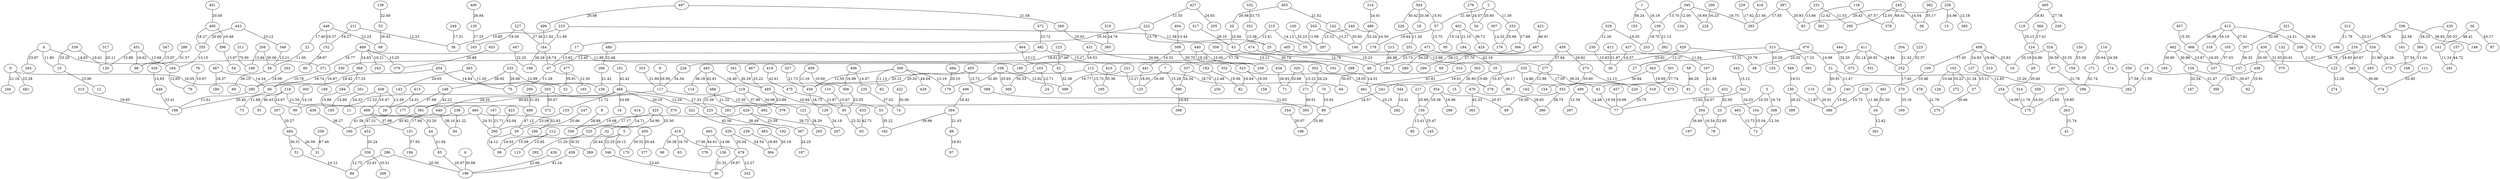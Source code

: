 graph G{
0--481 [label=23.28];
0--246 [label=21.16];
0--285 [label=16.05];
1--153 [label=56.24];
1--106 [label=16.19];
2--57 [label=21.49];
2--50 [label=20.60];
2--333 [label=11.30];
3--308 [label=16.74];
3--23 [label=10.55];
4--264 [label=23.87];
4--371 [label=14.45];
4--10 [label=11.80];
5--346 [label=22.25];
5--269 [label=20.44];
5--170 [label=20.12];
6--196 [label=30.68];
7--125 [label=16.09];
7--390 [label=15.29];
8--356 [label=28.88];
9--117 [label=29.59];
400--135 [label=26.84];
401--495 [label=20.00];
402--424 [label=39.72];
402--184 [label=21.10];
402--95 [label=15.14];
403--20 [label=26.98];
403--142 [label=21.02];
404--309 [label=13.44];
405--190 [label=17.76];
405--277 [label=13.98];
406--306 [label=16.98];
406--235 [label=14.07];
407--468 [label=15.35];
408--127 [label=24.83];
408--16 [label=23.83];
408--210 [label=18.68];
408--109 [label=17.45];
409--456 [label=11.16];
409--306 [label=10.60];
410--195 [label=35.38];
411--373 [label=32.14];
411--331 [label=26.92];
411--48 [label=25.02];
411--252 [label=24.84];
412--30 [label=21.87];
413--29 [label=14.01];
414--325 [label=14.71];
415--468 [label=36.98];
415--207 [label=27.91];
415--316 [label=16.19];
415--206 [label=14.51];
416--283 [label=21.46];
417--43 [label=29.16];
418--479 [label=27.90];
418--86 [label=26.38];
418--63 [label=19.70];
419--475 [label=42.61];
420--48 [label=23.76];
420--330 [label=18.61];
420--27 [label=12.27];
300--428 [label=44.04];
300--179 [label=13.19];
300--456 [label=12.59];
300--62 [label=11.13];
421--487 [label=46.91];
301--61 [label=27.74];
422--74 [label=30.06];
302--271 [label=26.24];
302--461 [label=14.51];
423--290 [label=43.04];
303--15 [label=30.80];
303--241 [label=19.01];
304--226 [label=30.42];
304--18 [label=20.38];
304--57 [label=15.91];
425--32 [label=25.30];
425--325 [label=24.90];
425--356 [label=19.68];
305--98 [label=14.19];
426--196 [label=22.66];
306--45 [label=23.55];
427--205 [label=24.83];
427--222 [label=11.55];
307--176 [label=14.33];
308--72 [label=12.34];
429--267 [label=28.72];
429--367 [label=23.39];
429--186 [label=17.17];
309--259 [label=30.70];
309--441 [label=14.52];
430--375 [label=31.93];
430--436 [label=26.00];
310--461 [label=41.81];
431--323 [label=26.66];
431--228 [label=19.53];
311--149 [label=75.00];
432--23 [label=32.00];
312--334 [label=33.21];
312--166 [label=11.79];
433--93 [label=42.71];
313--60 [label=25.92];
313--391 [label=17.23];
313--155 [label=10.29];
434--71 [label=28.93];
314--175 [label=11.76];
435--384 [label=26.25];
435--141 [label=20.33];
315--188 [label=19.85];
436--395 [label=11.33];
436--92 [label=10.91];
437--30 [label=14.57];
437--107 [label=11.04];
317--120 [label=20.11];
438--196 [label=41.24];
318--77 [label=25.75];
439--160 [label=36.27];
319--385 [label=24.76];
440--259 [label=18.18];
440--191 [label=15.00];
320--71 [label=20.88];
320--271 [label=15.23];
441--125 [label=18.03];
200--224 [label=16.23];
321--172 [label=56.39];
321--207 [label=32.06];
442--342 [label=13.12];
201--185 [label=13.89];
322--192 [label=45.56];
443--348 [label=23.12];
443--255 [label=20.60];
202--285 [label=18.08];
323--158 [label=19.05];
323--279 [label=18.05];
444--373 [label=32.20];
203--372 [label=50.07];
203--449 [label=28.55];
203--281 [label=12.34];
324--67 [label=36.56];
324--16 [label=35.19];
324--159 [label=33.55];
445--488 [label=62.81];
445--114 [label=38.18];
445--219 [label=16.40];
204--252 [label=21.33];
325--99 [label=15.09];
325--292 [label=11.20];
446--68 [label=22.23];
446--22 [label=17.40];
446--152 [label=16.37];
326--448 [label=15.83];
447--199 [label=22.25];
206--122 [label=11.67];
327--456 [label=21.73];
448--188 [label=23.41];
207--137 [label=36.32];
328--253 [label=16.05];
328--230 [label=11.26];
449--452 [label=47.31];
449--94 [label=38.10];
208--39 [label=30.06];
208--149 [label=13.84];
329--364 [label=54.54];
329--479 [label=20.04];
209--489 [label=31.82];
450--170 [label=20.52];
450--377 [label=20.44];
330--285 [label=18.74];
451--96 [label=16.62];
451--120 [label=15.88];
451--164 [label=13.68];
452--338 [label=20.24];
211--152 [label=19.27];
211--38 [label=12.23];
332--351 [label=33.73];
453--379 [label=20.88];
212--99 [label=24.03];
212--113 [label=15.95];
333--176 [label=25.96];
333--366 [label=17.68];
454--66 [label=18.42];
454--52 [label=14.84];
213--181 [label=40.88];
334--122 [label=24.93];
334--173 [label=24.26];
334--293 [label=21.80];
455--456 [label=20.20];
455--388 [label=12.72];
214--486 [label=24.01];
335--220 [label=39.24];
335--355 [label=14.86];
335--279 [label=10.47];
456--129 [label=16.75];
215--55 [label=14.13];
215--43 [label=12.41];
336--216 [label=39.74];
336--148 [label=36.85];
336--161 [label=22.58];
457--77 [label=19.68];
216--363 [label=43.67];
216--137 [label=38.78];
337--390 [label=24.34];
337--250 [label=12.48];
458--11 [label=24.33];
458--29 [label=13.39];
458--498 [label=10.47];
217--139 [label=35.80];
338--268 [label=33.51];
338--84 [label=12.75];
459--277 [label=37.94];
459--273 [label=29.82];
218--91 [label=46.43];
218--98 [label=24.67];
218--489 [label=21.55];
218--73 [label=11.68];
339--10 [label=23.20];
339--120 [label=19.41];
219--121 [label=50.08];
219--376 [label=37.96];
219--225 [label=10.39];
460--186 [label=32.83];
460--290 [label=24.31];
460--151 [label=17.94];
340--283 [label=16.75];
340--224 [label=16.69];
340--106 [label=13.70];
340--234 [label=12.00];
461--282 [label=10.15];
341--485 [label=26.29];
462--134 [label=30.96];
462--165 [label=30.90];
462--137 [label=13.67];
100--287 [label=33.23];
221--399 [label=19.77];
221--125 [label=13.27];
342--104 [label=16.03];
342--77 [label=11.03];
463--72 [label=13.72];
101--466 [label=42.42];
222--17 [label=19.34];
222--43 [label=13.79];
343--355 [label=30.84];
343--473 [label=19.09];
464--42 [label=13.12];
102--272 [label=33.22];
102--37 [label=31.34];
102--126 [label=10.44];
223--252 [label=32.37];
344--282 [label=10.41];
465--256 [label=27.78];
465--119 [label=18.81];
103--369 [label=50.33];
103--24 [label=12.71];
345--146 [label=13.27];
345--287 [label=11.08];
466--225 [label=27.33];
466--14 [label=24.68];
466--370 [label=20.16];
466--133 [label=11.72];
466--98 [label=11.52];
104--72 [label=15.04];
225--192 [label=38.49];
346--40 [label=23.45];
467--485 [label=25.22];
105--237 [label=37.03];
226--251 [label=11.29];
347--96 [label=15.97];
468--237 [label=16.05];
106--392 [label=21.13];
106--253 [label=18.70];
227--144 [label=27.36];
227--163 [label=19.50];
348--39 [label=13.21];
469--243 [label=19.21];
469--371 [label=16.77];
469--368 [label=14.65];
469--379 [label=13.25];
469--190 [label=11.88];
107--131 [label=21.59];
228--117 [label=34.34];
349--130 [label=18.51];
108--369 [label=33.65];
108--179 [label=32.60];
108--399 [label=12.82];
229--283 [label=17.62];
109--140 [label=10.48];
470--21 [label=14.98];
470--27 [label=11.31];
350--262 [label=17.58];
471--35 [label=42.18];
471--46 [label=23.73];
230--30 [label=13.83];
351--25 [label=13.38];
472--482 [label=23.72];
110--45 [label=15.67];
231--83 [label=13.66];
231--295 [label=11.53];
352--82 [label=16.64];
111--374 [label=52.85];
232--248 [label=38.92];
232--75 [label=26.66];
232--156 [label=12.99];
353--117 [label=21.89];
474--46 [label=12.76];
112--66 [label=20.12];
112--64 [label=18.75];
112--195 [label=13.73];
233--144 [label=11.49];
233--25 [label=11.38];
233--38 [label=10.85];
354--49 [label=20.57];
354--139 [label=19.38];
354--288 [label=16.96];
475--45 [label=21.67];
355--380 [label=26.73];
355--49 [label=16.50];
476--362 [label=42.33];
476--380 [label=28.65];
235--74 [label=37.02];
477--52 [label=39.91];
115--386 [label=20.91];
236--83 [label=29.43];
236--13 [label=14.96];
236--365 [label=12.18];
357--484 [label=20.27];
478--275 [label=21.76];
116--174 [label=24.59];
116--171 [label=20.64];
358--191 [label=13.11];
479--40 [label=19.67];
479--242 [label=13.27];
117--381 [label=40.83];
117--89 [label=15.30];
238--160 [label=45.92];
238--94 [label=41.22];
359--175 [label=16.03];
118--378 [label=47.57];
118--361 [label=12.42];
239--364 [label=18.85];
119--124 [label=25.13];
10--12 [label=23.90];
17--47 [label=13.62];
19--395 [label=21.47];
19--262 [label=11.55];
480--266 [label=22.48];
360--124 [label=17.41];
240--287 [label=12.12];
240--178 [label=10.50];
482--183 [label=15.27];
482--47 [label=12.45];
241--89 [label=14.57];
483--364 [label=35.18];
121--265 [label=28.29];
363--374 [label=30.66];
484--51 [label=30.31];
484--31 [label=26.09];
122--274 [label=12.26];
485--281 [label=23.88];
485--33 [label=16.94];
123--42 [label=27.66];
244--198 [label=20.07];
486--146 [label=25.24];
124--28 [label=24.86];
245--378 [label=68.41];
245--56 [label=14.04];
245--295 [label=12.05];
366--280 [label=20.29];
487--299 [label=37.70];
487--181 [label=28.12];
367--187 [label=24.25];
488--492 [label=21.32];
247--59 [label=20.66];
368--284 [label=17.33];
368--189 [label=16.87];
489--59 [label=47.12];
127--37 [label=15.11];
127--254 [label=12.65];
248--381 [label=42.22];
248--177 [label=37.68];
128--386 [label=15.75];
128--34 [label=11.46];
249--38 [label=17.31];
129--267 [label=24.18];
20--43 [label=10.00];
21--26 [label=20.91];
21--262 [label=15.20];
21--140 [label=11.47];
22--39 [label=11.00];
23--78 [label=22.85];
25--181 [label=10.23];
28--254 [label=20.40];
490--77 [label=14.48];
490--297 [label=12.39];
491--34 [label=31.50];
371--66 [label=10.78];
130--389 [label=28.22];
130--386 [label=11.87];
493--278 [label=44.61];
493--136 [label=14.06];
131--294 [label=14.57];
252--270 [label=17.45];
494--179 [label=20.10];
132--375 [label=20.91];
495--255 [label=18.27];
495--396 [label=16.48];
133--290 [label=23.08];
254--175 [label=14.08];
496--394 [label=18.42];
134--167 [label=32.54];
134--92 [label=30.67];
255--164 [label=13.15];
497--499 [label=26.08];
497--260 [label=21.58];
135--163 [label=17.25];
498--151 [label=37.98];
498--44 [label=33.20];
136--40 [label=31.52];
257--263 [label=19.85];
257--175 [label=12.65];
499--144 [label=11.82];
258--31 [label=67.46];
138--53 [label=22.49];
139--145 [label=25.47];
139--85 [label=13.41];
32--269 [label=39.32];
33--182 [label=35.22];
34--261 [label=12.42];
35--90 [label=18.17];
35--279 [label=13.68];
36--141 [label=48.41];
36--87 [label=45.17];
37--275 [label=20.46];
39--69 [label=26.10];
260--385 [label=25.05];
381--160 [label=41.58];
140--386 [label=15.82];
382--56 [label=35.17];
141--291 [label=11.24];
383--143 [label=24.65];
383--75 [label=11.20];
142--146 [label=30.93];
263--41 [label=21.74];
384--173 [label=11.34];
144--199 [label=26.26];
144--47 [label=16.74];
266--156 [label=21.42];
387--180 [label=18.37];
387--66 [label=14.34];
388--393 [label=21.63];
147--290 [label=21.71];
42--399 [label=32.38];
43--298 [label=30.74];
44--65 [label=21.04];
45--93 [label=22.32];
47--193 [label=12.30];
47--75 [label=11.28];
390--398 [label=18.93];
270--169 [label=33.19];
150--159 [label=23.59];
271--393 [label=30.01];
151--194 [label=37.93];
152--80 [label=28.97];
273--154 [label=33.60];
273--81 [label=12.13];
394--182 [label=39.99];
394--88 [label=21.03];
396--54 [label=13.97];
276--50 [label=24.07];
397--83 [label=20.93];
397--283 [label=17.85];
277--61 [label=17.00];
277--162 [label=12.98];
157--291 [label=44.72];
51--84 [label=10.12];
53--68 [label=26.45];
57--178 [label=16.64];
57--95 [label=13.75];
58--81 [label=46.29];
59--99 [label=14.12];
161--168 [label=27.54];
284--185 [label=15.89];
164--79 [label=12.60];
285--188 [label=11.61];
286--84 [label=22.81];
286--196 [label=20.30];
289--96 [label=31.57];
60--64 [label=30.01];
61--77 [label=19.54];
65--196 [label=20.97];
66--188 [label=20.40];
67--296 [label=21.78];
171--296 [label=32.74];
294--197 [label=26.69];
294--78 [label=16.54];
70--89 [label=10.62];
76--79 [label=10.67];
183--82 [label=19.06];
88--97 [label=18.81];
89--198 [label=25.95];
}